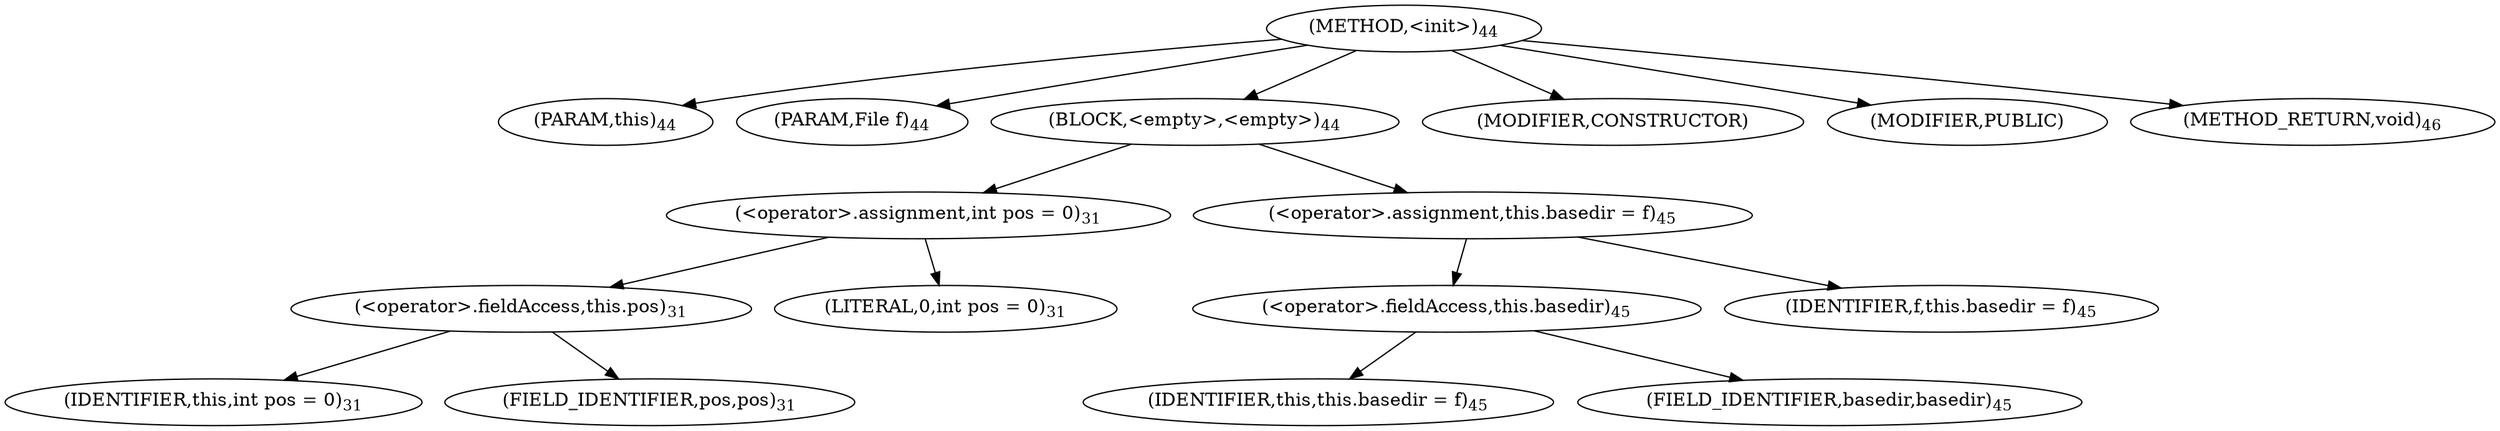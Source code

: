 digraph "&lt;init&gt;" {  
"47" [label = <(METHOD,&lt;init&gt;)<SUB>44</SUB>> ]
"48" [label = <(PARAM,this)<SUB>44</SUB>> ]
"49" [label = <(PARAM,File f)<SUB>44</SUB>> ]
"50" [label = <(BLOCK,&lt;empty&gt;,&lt;empty&gt;)<SUB>44</SUB>> ]
"51" [label = <(&lt;operator&gt;.assignment,int pos = 0)<SUB>31</SUB>> ]
"52" [label = <(&lt;operator&gt;.fieldAccess,this.pos)<SUB>31</SUB>> ]
"53" [label = <(IDENTIFIER,this,int pos = 0)<SUB>31</SUB>> ]
"54" [label = <(FIELD_IDENTIFIER,pos,pos)<SUB>31</SUB>> ]
"55" [label = <(LITERAL,0,int pos = 0)<SUB>31</SUB>> ]
"56" [label = <(&lt;operator&gt;.assignment,this.basedir = f)<SUB>45</SUB>> ]
"57" [label = <(&lt;operator&gt;.fieldAccess,this.basedir)<SUB>45</SUB>> ]
"58" [label = <(IDENTIFIER,this,this.basedir = f)<SUB>45</SUB>> ]
"59" [label = <(FIELD_IDENTIFIER,basedir,basedir)<SUB>45</SUB>> ]
"60" [label = <(IDENTIFIER,f,this.basedir = f)<SUB>45</SUB>> ]
"61" [label = <(MODIFIER,CONSTRUCTOR)> ]
"62" [label = <(MODIFIER,PUBLIC)> ]
"63" [label = <(METHOD_RETURN,void)<SUB>46</SUB>> ]
  "47" -> "48" 
  "47" -> "49" 
  "47" -> "50" 
  "47" -> "61" 
  "47" -> "62" 
  "47" -> "63" 
  "50" -> "51" 
  "50" -> "56" 
  "51" -> "52" 
  "51" -> "55" 
  "52" -> "53" 
  "52" -> "54" 
  "56" -> "57" 
  "56" -> "60" 
  "57" -> "58" 
  "57" -> "59" 
}
